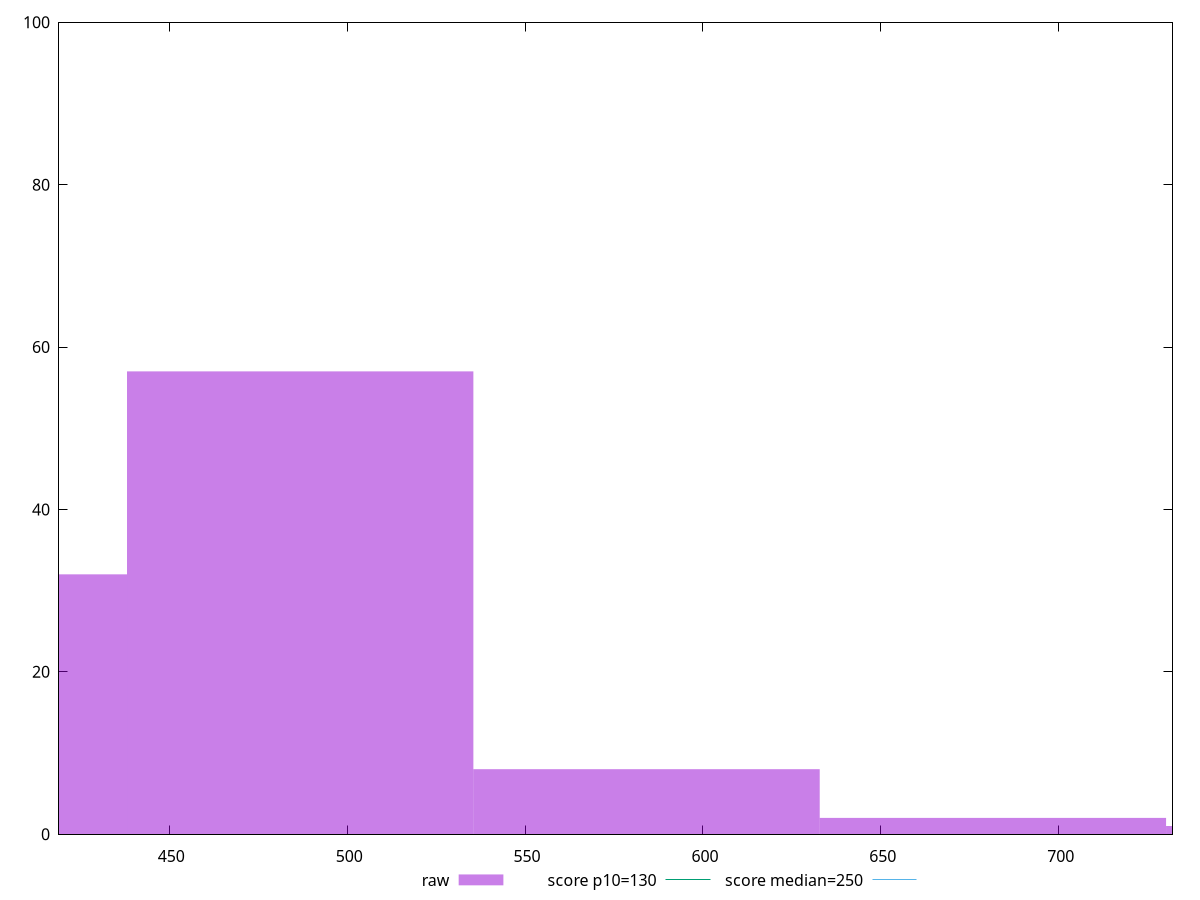 reset

$raw <<EOF
486.79671892795335 57
584.156062713544 8
778.8747502847253 1
681.5154064991347 2
389.43737514236267 32
EOF

set key outside below
set boxwidth 97.35934378559067
set xrange [419:732]
set yrange [0:100]
set trange [0:100]
set style fill transparent solid 0.5 noborder

set parametric
set terminal svg size 640, 490 enhanced background rgb 'white'
set output "report_00025_2021-02-22T21:38:55.199Z/max-potential-fid/samples/pages+cached/raw/histogram.svg"

plot $raw title "raw" with boxes, \
     130,t title "score p10=130", \
     250,t title "score median=250"

reset
